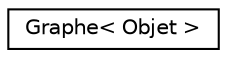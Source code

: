 digraph "Graphical Class Hierarchy"
{
 // LATEX_PDF_SIZE
  edge [fontname="Helvetica",fontsize="10",labelfontname="Helvetica",labelfontsize="10"];
  node [fontname="Helvetica",fontsize="10",shape=record];
  rankdir="LR";
  Node0 [label="Graphe\< Objet \>",height=0.2,width=0.4,color="black", fillcolor="white", style="filled",URL="$class_graphe.html",tooltip="Classe représentant un graphe orienté, pondéré dont les �tiquettes sont des comparables."];
}
